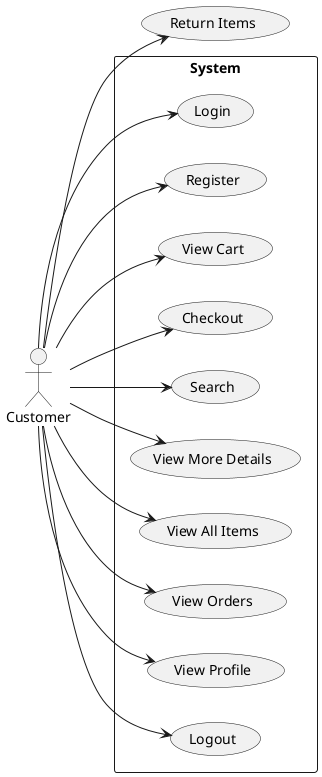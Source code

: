 @startuml customer
left to right direction
actor Customer
rectangle "System" as system {
  (Login)
  (Register)
  (View Cart)
  (Checkout)
  (Search)
  (View More Details)
  (View All Items)
  (View Orders)
  (View Profile)
  (Logout)
}
Customer --> (Login)
Customer --> (Register)
Customer --> (View Cart)
Customer --> (Checkout)
Customer --> (Search)
Customer --> (View More Details)
Customer --> (Return Items)
Customer --> (View All Items)
Customer --> (View Orders)
Customer --> (View Profile)
Customer --> (Logout)
@enduml
